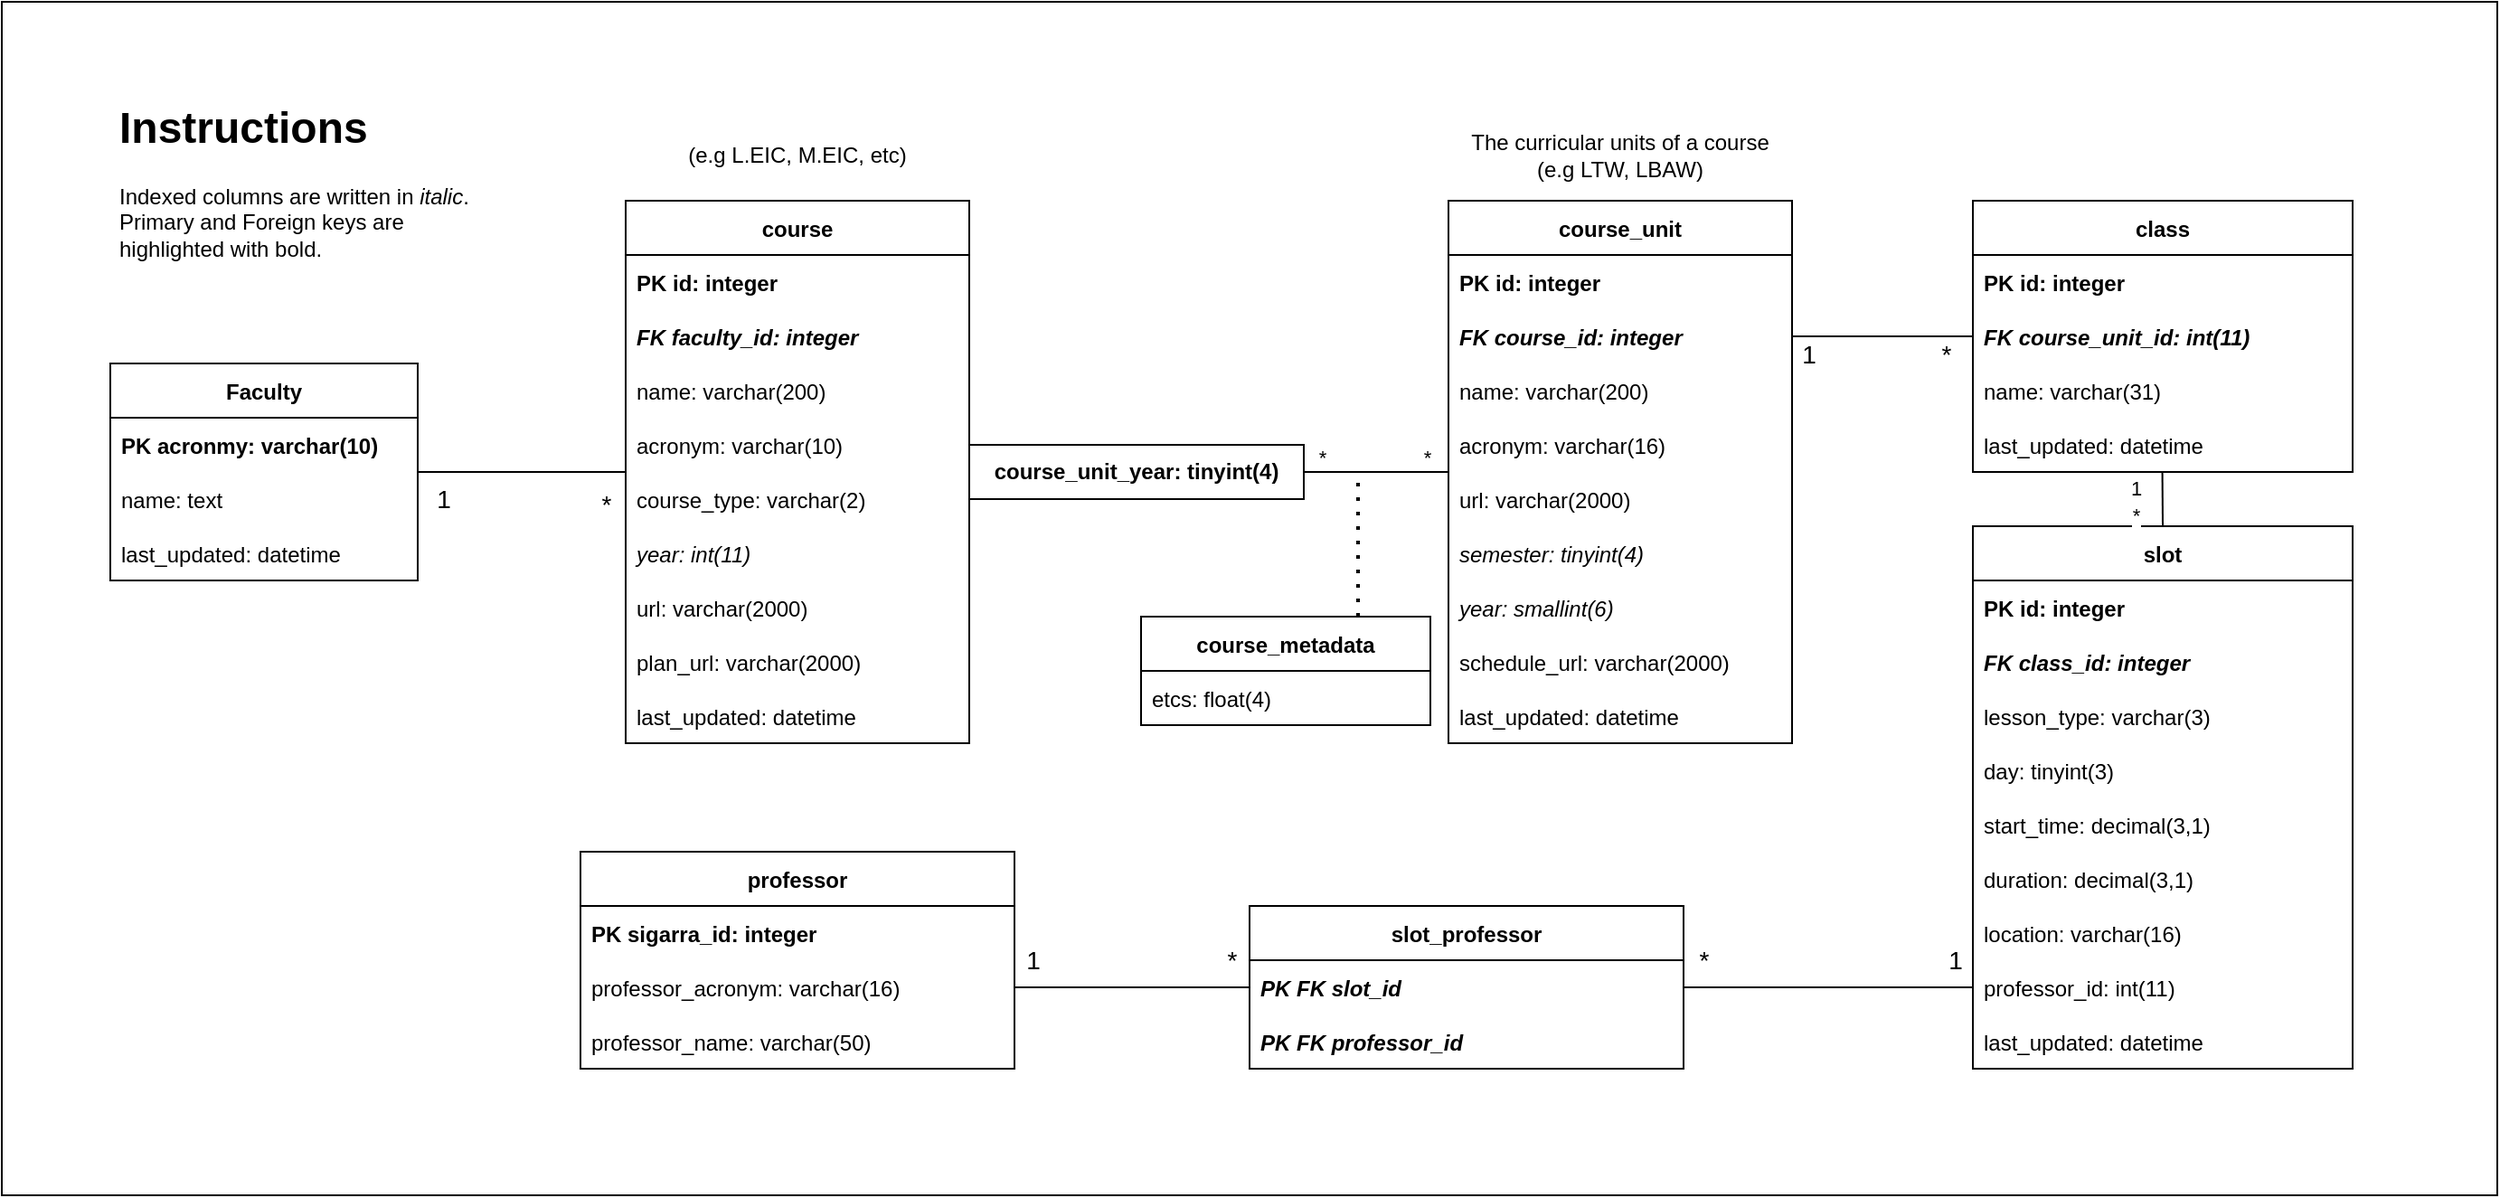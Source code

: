 <mxfile version="24.0.4" type="device">
  <diagram id="CuWUCVB4PWwjptIz1WBI" name="Page-1">
    <mxGraphModel dx="3346" dy="1058" grid="1" gridSize="10" guides="1" tooltips="1" connect="1" arrows="1" fold="1" page="1" pageScale="1" pageWidth="850" pageHeight="1100" math="0" shadow="0">
      <root>
        <mxCell id="0" />
        <mxCell id="1" parent="0" />
        <mxCell id="jvgdp-IdI4c9QdmaqNHU-98" value="" style="rounded=0;whiteSpace=wrap;html=1;" vertex="1" parent="1">
          <mxGeometry x="-230" y="60" width="1380" height="660" as="geometry" />
        </mxCell>
        <mxCell id="2" value="course_unit" style="swimlane;fontStyle=1;childLayout=stackLayout;horizontal=1;startSize=30;horizontalStack=0;resizeParent=1;resizeParentMax=0;resizeLast=0;collapsible=1;marginBottom=0;" parent="1" vertex="1">
          <mxGeometry x="570" y="170" width="190" height="300" as="geometry" />
        </mxCell>
        <mxCell id="3" value="PK id: integer" style="text;strokeColor=none;fillColor=none;align=left;verticalAlign=middle;spacingLeft=4;spacingRight=4;overflow=hidden;points=[[0,0.5],[1,0.5]];portConstraint=eastwest;rotatable=0;fontStyle=1" parent="2" vertex="1">
          <mxGeometry y="30" width="190" height="30" as="geometry" />
        </mxCell>
        <mxCell id="5" value="FK course_id: integer" style="text;strokeColor=none;fillColor=none;align=left;verticalAlign=middle;spacingLeft=4;spacingRight=4;overflow=hidden;points=[[0,0.5],[1,0.5]];portConstraint=eastwest;rotatable=0;fontStyle=3" parent="2" vertex="1">
          <mxGeometry y="60" width="190" height="30" as="geometry" />
        </mxCell>
        <mxCell id="8" value="name: varchar(200)" style="text;strokeColor=none;fillColor=none;align=left;verticalAlign=middle;spacingLeft=4;spacingRight=4;overflow=hidden;points=[[0,0.5],[1,0.5]];portConstraint=eastwest;rotatable=0;" parent="2" vertex="1">
          <mxGeometry y="90" width="190" height="30" as="geometry" />
        </mxCell>
        <mxCell id="9" value="acronym: varchar(16)" style="text;strokeColor=none;fillColor=none;align=left;verticalAlign=middle;spacingLeft=4;spacingRight=4;overflow=hidden;points=[[0,0.5],[1,0.5]];portConstraint=eastwest;rotatable=0;" parent="2" vertex="1">
          <mxGeometry y="120" width="190" height="30" as="geometry" />
        </mxCell>
        <mxCell id="10" value="url: varchar(2000)" style="text;strokeColor=none;fillColor=none;align=left;verticalAlign=middle;spacingLeft=4;spacingRight=4;overflow=hidden;points=[[0,0.5],[1,0.5]];portConstraint=eastwest;rotatable=0;" parent="2" vertex="1">
          <mxGeometry y="150" width="190" height="30" as="geometry" />
        </mxCell>
        <mxCell id="12" value="semester: tinyint(4)" style="text;strokeColor=none;fillColor=none;align=left;verticalAlign=middle;spacingLeft=4;spacingRight=4;overflow=hidden;points=[[0,0.5],[1,0.5]];portConstraint=eastwest;rotatable=0;fontStyle=2" parent="2" vertex="1">
          <mxGeometry y="180" width="190" height="30" as="geometry" />
        </mxCell>
        <mxCell id="13" value="year: smallint(6)" style="text;strokeColor=none;fillColor=none;align=left;verticalAlign=middle;spacingLeft=4;spacingRight=4;overflow=hidden;points=[[0,0.5],[1,0.5]];portConstraint=eastwest;rotatable=0;fontStyle=2" parent="2" vertex="1">
          <mxGeometry y="210" width="190" height="30" as="geometry" />
        </mxCell>
        <mxCell id="14" value="schedule_url: varchar(2000)" style="text;strokeColor=none;fillColor=none;align=left;verticalAlign=middle;spacingLeft=4;spacingRight=4;overflow=hidden;points=[[0,0.5],[1,0.5]];portConstraint=eastwest;rotatable=0;" parent="2" vertex="1">
          <mxGeometry y="240" width="190" height="30" as="geometry" />
        </mxCell>
        <mxCell id="15" value="last_updated: datetime" style="text;strokeColor=none;fillColor=none;align=left;verticalAlign=middle;spacingLeft=4;spacingRight=4;overflow=hidden;points=[[0,0.5],[1,0.5]];portConstraint=eastwest;rotatable=0;" parent="2" vertex="1">
          <mxGeometry y="270" width="190" height="30" as="geometry" />
        </mxCell>
        <mxCell id="7" value="The curricular units of a course (e.g LTW, LBAW)" style="text;html=1;strokeColor=none;fillColor=none;align=center;verticalAlign=middle;whiteSpace=wrap;rounded=0;" parent="1" vertex="1">
          <mxGeometry x="580" y="130" width="170" height="30" as="geometry" />
        </mxCell>
        <mxCell id="16" value="&lt;h1&gt;Instructions&lt;/h1&gt;&lt;p&gt;Indexed columns are written in &lt;i&gt;italic&lt;/i&gt;. Primary and Foreign keys are highlighted with bold.&amp;nbsp;&lt;span&gt;&amp;nbsp;&lt;/span&gt;&lt;/p&gt;" style="text;html=1;strokeColor=none;fillColor=none;spacing=5;spacingTop=-20;whiteSpace=wrap;overflow=hidden;rounded=0;" parent="1" vertex="1">
          <mxGeometry x="-170" y="110" width="210" height="110" as="geometry" />
        </mxCell>
        <mxCell id="29" style="edgeStyle=none;html=1;endArrow=none;endFill=0;entryX=1;entryY=0.5;entryDx=0;entryDy=0;" parent="1" source="17" target="5" edge="1">
          <mxGeometry relative="1" as="geometry" />
        </mxCell>
        <mxCell id="30" value="&lt;font style=&quot;font-size: 14px&quot;&gt;1&lt;/font&gt;" style="edgeLabel;html=1;align=center;verticalAlign=middle;resizable=0;points=[];" parent="29" vertex="1" connectable="0">
          <mxGeometry x="0.861" y="3" relative="1" as="geometry">
            <mxPoint x="2" y="7" as="offset" />
          </mxGeometry>
        </mxCell>
        <mxCell id="31" value="&lt;font style=&quot;font-size: 14px&quot;&gt;*&lt;/font&gt;" style="edgeLabel;html=1;align=center;verticalAlign=middle;resizable=0;points=[];" parent="29" vertex="1" connectable="0">
          <mxGeometry x="-0.73" relative="1" as="geometry">
            <mxPoint x="-2" y="10" as="offset" />
          </mxGeometry>
        </mxCell>
        <mxCell id="17" value="class" style="swimlane;fontStyle=1;childLayout=stackLayout;horizontal=1;startSize=30;horizontalStack=0;resizeParent=1;resizeParentMax=0;resizeLast=0;collapsible=1;marginBottom=0;" parent="1" vertex="1">
          <mxGeometry x="860" y="170" width="210" height="150" as="geometry" />
        </mxCell>
        <mxCell id="18" value="PK id: integer" style="text;strokeColor=none;fillColor=none;align=left;verticalAlign=middle;spacingLeft=4;spacingRight=4;overflow=hidden;points=[[0,0.5],[1,0.5]];portConstraint=eastwest;rotatable=0;fontStyle=1" parent="17" vertex="1">
          <mxGeometry y="30" width="210" height="30" as="geometry" />
        </mxCell>
        <mxCell id="20" value="FK course_unit_id: int(11)" style="text;strokeColor=none;fillColor=none;align=left;verticalAlign=middle;spacingLeft=4;spacingRight=4;overflow=hidden;points=[[0,0.5],[1,0.5]];portConstraint=eastwest;rotatable=0;fontStyle=3" parent="17" vertex="1">
          <mxGeometry y="60" width="210" height="30" as="geometry" />
        </mxCell>
        <mxCell id="81" value="name: varchar(31)" style="text;strokeColor=none;fillColor=none;align=left;verticalAlign=middle;spacingLeft=4;spacingRight=4;overflow=hidden;points=[[0,0.5],[1,0.5]];portConstraint=eastwest;rotatable=0;fontStyle=0" parent="17" vertex="1">
          <mxGeometry y="90" width="210" height="30" as="geometry" />
        </mxCell>
        <mxCell id="26" value="last_updated: datetime" style="text;strokeColor=none;fillColor=none;align=left;verticalAlign=middle;spacingLeft=4;spacingRight=4;overflow=hidden;points=[[0,0.5],[1,0.5]];portConstraint=eastwest;rotatable=0;" parent="17" vertex="1">
          <mxGeometry y="120" width="210" height="30" as="geometry" />
        </mxCell>
        <mxCell id="32" value="course" style="swimlane;fontStyle=1;childLayout=stackLayout;horizontal=1;startSize=30;horizontalStack=0;resizeParent=1;resizeParentMax=0;resizeLast=0;collapsible=1;marginBottom=0;" parent="1" vertex="1">
          <mxGeometry x="115" y="170" width="190" height="300" as="geometry" />
        </mxCell>
        <mxCell id="33" value="PK id: integer" style="text;strokeColor=none;fillColor=none;align=left;verticalAlign=middle;spacingLeft=4;spacingRight=4;overflow=hidden;points=[[0,0.5],[1,0.5]];portConstraint=eastwest;rotatable=0;fontStyle=1" parent="32" vertex="1">
          <mxGeometry y="30" width="190" height="30" as="geometry" />
        </mxCell>
        <mxCell id="35" value="FK faculty_id: integer" style="text;strokeColor=none;fillColor=none;align=left;verticalAlign=middle;spacingLeft=4;spacingRight=4;overflow=hidden;points=[[0,0.5],[1,0.5]];portConstraint=eastwest;rotatable=0;fontStyle=3" parent="32" vertex="1">
          <mxGeometry y="60" width="190" height="30" as="geometry" />
        </mxCell>
        <mxCell id="36" value="name: varchar(200)" style="text;strokeColor=none;fillColor=none;align=left;verticalAlign=middle;spacingLeft=4;spacingRight=4;overflow=hidden;points=[[0,0.5],[1,0.5]];portConstraint=eastwest;rotatable=0;fontStyle=0" parent="32" vertex="1">
          <mxGeometry y="90" width="190" height="30" as="geometry" />
        </mxCell>
        <mxCell id="37" value="acronym: varchar(10)" style="text;strokeColor=none;fillColor=none;align=left;verticalAlign=middle;spacingLeft=4;spacingRight=4;overflow=hidden;points=[[0,0.5],[1,0.5]];portConstraint=eastwest;rotatable=0;fontStyle=0" parent="32" vertex="1">
          <mxGeometry y="120" width="190" height="30" as="geometry" />
        </mxCell>
        <mxCell id="38" value="course_type: varchar(2)" style="text;strokeColor=none;fillColor=none;align=left;verticalAlign=middle;spacingLeft=4;spacingRight=4;overflow=hidden;points=[[0,0.5],[1,0.5]];portConstraint=eastwest;rotatable=0;fontStyle=0" parent="32" vertex="1">
          <mxGeometry y="150" width="190" height="30" as="geometry" />
        </mxCell>
        <mxCell id="39" value="year: int(11)" style="text;strokeColor=none;fillColor=none;align=left;verticalAlign=middle;spacingLeft=4;spacingRight=4;overflow=hidden;points=[[0,0.5],[1,0.5]];portConstraint=eastwest;rotatable=0;fontStyle=2" parent="32" vertex="1">
          <mxGeometry y="180" width="190" height="30" as="geometry" />
        </mxCell>
        <mxCell id="40" value="url: varchar(2000)" style="text;strokeColor=none;fillColor=none;align=left;verticalAlign=middle;spacingLeft=4;spacingRight=4;overflow=hidden;points=[[0,0.5],[1,0.5]];portConstraint=eastwest;rotatable=0;fontStyle=0" parent="32" vertex="1">
          <mxGeometry y="210" width="190" height="30" as="geometry" />
        </mxCell>
        <mxCell id="41" value="plan_url: varchar(2000)" style="text;strokeColor=none;fillColor=none;align=left;verticalAlign=middle;spacingLeft=4;spacingRight=4;overflow=hidden;points=[[0,0.5],[1,0.5]];portConstraint=eastwest;rotatable=0;fontStyle=0" parent="32" vertex="1">
          <mxGeometry y="240" width="190" height="30" as="geometry" />
        </mxCell>
        <mxCell id="42" value="last_updated: datetime" style="text;strokeColor=none;fillColor=none;align=left;verticalAlign=middle;spacingLeft=4;spacingRight=4;overflow=hidden;points=[[0,0.5],[1,0.5]];portConstraint=eastwest;rotatable=0;fontStyle=0" parent="32" vertex="1">
          <mxGeometry y="270" width="190" height="30" as="geometry" />
        </mxCell>
        <mxCell id="49" value="(e.g L.EIC, M.EIC, etc)" style="text;html=1;strokeColor=none;fillColor=none;align=center;verticalAlign=middle;whiteSpace=wrap;rounded=0;" parent="1" vertex="1">
          <mxGeometry x="125.0" y="130" width="170" height="30" as="geometry" />
        </mxCell>
        <mxCell id="61" style="edgeStyle=none;html=1;endArrow=none;endFill=0;" parent="1" source="50" target="32" edge="1">
          <mxGeometry relative="1" as="geometry" />
        </mxCell>
        <mxCell id="63" value="1" style="edgeLabel;html=1;align=center;verticalAlign=middle;resizable=0;points=[];fontSize=14;" parent="61" vertex="1" connectable="0">
          <mxGeometry x="-0.4" y="-5" relative="1" as="geometry">
            <mxPoint x="-21" y="10" as="offset" />
          </mxGeometry>
        </mxCell>
        <mxCell id="50" value="Faculty" style="swimlane;fontStyle=1;childLayout=stackLayout;horizontal=1;startSize=30;horizontalStack=0;resizeParent=1;resizeParentMax=0;resizeLast=0;collapsible=1;marginBottom=0;" parent="1" vertex="1">
          <mxGeometry x="-170" y="260" width="170" height="120" as="geometry" />
        </mxCell>
        <mxCell id="52" value="PK acronmy: varchar(10)" style="text;strokeColor=none;fillColor=none;align=left;verticalAlign=middle;spacingLeft=4;spacingRight=4;overflow=hidden;points=[[0,0.5],[1,0.5]];portConstraint=eastwest;rotatable=0;fontStyle=1" parent="50" vertex="1">
          <mxGeometry y="30" width="170" height="30" as="geometry" />
        </mxCell>
        <mxCell id="53" value="name: text" style="text;strokeColor=none;fillColor=none;align=left;verticalAlign=middle;spacingLeft=4;spacingRight=4;overflow=hidden;points=[[0,0.5],[1,0.5]];portConstraint=eastwest;rotatable=0;fontStyle=0" parent="50" vertex="1">
          <mxGeometry y="60" width="170" height="30" as="geometry" />
        </mxCell>
        <mxCell id="54" value="last_updated: datetime" style="text;strokeColor=none;fillColor=none;align=left;verticalAlign=middle;spacingLeft=4;spacingRight=4;overflow=hidden;points=[[0,0.5],[1,0.5]];portConstraint=eastwest;rotatable=0;fontStyle=0" parent="50" vertex="1">
          <mxGeometry y="90" width="170" height="30" as="geometry" />
        </mxCell>
        <mxCell id="64" value="*" style="edgeLabel;html=1;align=center;verticalAlign=middle;resizable=0;points=[];fontSize=14;" parent="1" vertex="1" connectable="0">
          <mxGeometry x="150" y="340" as="geometry">
            <mxPoint x="-46" y="-2" as="offset" />
          </mxGeometry>
        </mxCell>
        <mxCell id="65" value="professor" style="swimlane;fontStyle=1;childLayout=stackLayout;horizontal=1;startSize=30;horizontalStack=0;resizeParent=1;resizeParentMax=0;resizeLast=0;collapsible=1;marginBottom=0;" parent="1" vertex="1">
          <mxGeometry x="90" y="530" width="240" height="120" as="geometry" />
        </mxCell>
        <mxCell id="82" value="PK sigarra_id: integer" style="text;strokeColor=none;fillColor=none;align=left;verticalAlign=middle;spacingLeft=4;spacingRight=4;overflow=hidden;points=[[0,0.5],[1,0.5]];portConstraint=eastwest;rotatable=0;fontStyle=1" parent="65" vertex="1">
          <mxGeometry y="30" width="240" height="30" as="geometry" />
        </mxCell>
        <mxCell id="66" value="professor_acronym: varchar(16)" style="text;strokeColor=none;fillColor=none;align=left;verticalAlign=middle;spacingLeft=4;spacingRight=4;overflow=hidden;points=[[0,0.5],[1,0.5]];portConstraint=eastwest;rotatable=0;fontStyle=0" parent="65" vertex="1">
          <mxGeometry y="60" width="240" height="30" as="geometry" />
        </mxCell>
        <mxCell id="67" value="professor_name: varchar(50)" style="text;strokeColor=none;fillColor=none;align=left;verticalAlign=middle;spacingLeft=4;spacingRight=4;overflow=hidden;points=[[0,0.5],[1,0.5]];portConstraint=eastwest;rotatable=0;fontStyle=0" parent="65" vertex="1">
          <mxGeometry y="90" width="240" height="30" as="geometry" />
        </mxCell>
        <mxCell id="69" value="slot_professor" style="swimlane;fontStyle=1;childLayout=stackLayout;horizontal=1;startSize=30;horizontalStack=0;resizeParent=1;resizeParentMax=0;resizeLast=0;collapsible=1;marginBottom=0;" parent="1" vertex="1">
          <mxGeometry x="460" y="560" width="240" height="90" as="geometry" />
        </mxCell>
        <mxCell id="70" value="PK FK slot_id" style="text;strokeColor=none;fillColor=none;align=left;verticalAlign=middle;spacingLeft=4;spacingRight=4;overflow=hidden;points=[[0,0.5],[1,0.5]];portConstraint=eastwest;rotatable=0;fontStyle=3" parent="69" vertex="1">
          <mxGeometry y="30" width="240" height="30" as="geometry" />
        </mxCell>
        <mxCell id="71" value="PK FK professor_id" style="text;strokeColor=none;fillColor=none;align=left;verticalAlign=middle;spacingLeft=4;spacingRight=4;overflow=hidden;points=[[0,0.5],[1,0.5]];portConstraint=eastwest;rotatable=0;fontStyle=3" parent="69" vertex="1">
          <mxGeometry y="60" width="240" height="30" as="geometry" />
        </mxCell>
        <mxCell id="73" value="" style="endArrow=none;html=1;exitX=1;exitY=0.5;exitDx=0;exitDy=0;entryX=0;entryY=0.5;entryDx=0;entryDy=0;" parent="1" source="70" target="tVgCYNmsNeUe7tLCSq33-85" edge="1">
          <mxGeometry width="50" height="50" relative="1" as="geometry">
            <mxPoint x="560" y="640" as="sourcePoint" />
            <mxPoint x="740" y="600" as="targetPoint" />
          </mxGeometry>
        </mxCell>
        <mxCell id="77" value="&lt;span style=&quot;font-size: 14px;&quot;&gt;*&lt;/span&gt;" style="edgeLabel;html=1;align=center;verticalAlign=middle;resizable=0;points=[];" parent="73" vertex="1" connectable="0">
          <mxGeometry x="-0.57" y="-1" relative="1" as="geometry">
            <mxPoint x="-24" y="-16" as="offset" />
          </mxGeometry>
        </mxCell>
        <mxCell id="78" value="&lt;font style=&quot;font-size: 14px;&quot;&gt;1&lt;/font&gt;" style="edgeLabel;html=1;align=center;verticalAlign=middle;resizable=0;points=[];" parent="73" vertex="1" connectable="0">
          <mxGeometry x="0.647" relative="1" as="geometry">
            <mxPoint x="18" y="-15" as="offset" />
          </mxGeometry>
        </mxCell>
        <mxCell id="74" value="" style="endArrow=none;html=1;exitX=0;exitY=0.5;exitDx=0;exitDy=0;entryX=1;entryY=0.5;entryDx=0;entryDy=0;" parent="1" source="70" target="66" edge="1">
          <mxGeometry width="50" height="50" relative="1" as="geometry">
            <mxPoint x="415" y="640" as="sourcePoint" />
            <mxPoint x="970" y="510" as="targetPoint" />
          </mxGeometry>
        </mxCell>
        <mxCell id="75" value="&lt;span style=&quot;font-size: 14px;&quot;&gt;*&lt;/span&gt;" style="edgeLabel;html=1;align=center;verticalAlign=middle;resizable=0;points=[];" parent="74" vertex="1" connectable="0">
          <mxGeometry x="-0.787" y="-3" relative="1" as="geometry">
            <mxPoint x="4" y="-12" as="offset" />
          </mxGeometry>
        </mxCell>
        <mxCell id="76" value="&lt;font style=&quot;font-size: 14px;&quot;&gt;1&lt;/font&gt;" style="edgeLabel;html=1;align=center;verticalAlign=middle;resizable=0;points=[];" parent="74" vertex="1" connectable="0">
          <mxGeometry x="0.829" y="-4" relative="1" as="geometry">
            <mxPoint x="-1" y="-11" as="offset" />
          </mxGeometry>
        </mxCell>
        <mxCell id="tVgCYNmsNeUe7tLCSq33-82" value="slot" style="swimlane;fontStyle=1;childLayout=stackLayout;horizontal=1;startSize=30;horizontalStack=0;resizeParent=1;resizeParentMax=0;resizeLast=0;collapsible=1;marginBottom=0;" parent="1" vertex="1">
          <mxGeometry x="860" y="350" width="210" height="300" as="geometry" />
        </mxCell>
        <mxCell id="tVgCYNmsNeUe7tLCSq33-83" value="PK id: integer" style="text;strokeColor=none;fillColor=none;align=left;verticalAlign=middle;spacingLeft=4;spacingRight=4;overflow=hidden;points=[[0,0.5],[1,0.5]];portConstraint=eastwest;rotatable=0;fontStyle=1" parent="tVgCYNmsNeUe7tLCSq33-82" vertex="1">
          <mxGeometry y="30" width="210" height="30" as="geometry" />
        </mxCell>
        <mxCell id="tVgCYNmsNeUe7tLCSq33-84" value="FK class_id: integer" style="text;strokeColor=none;fillColor=none;align=left;verticalAlign=middle;spacingLeft=4;spacingRight=4;overflow=hidden;points=[[0,0.5],[1,0.5]];portConstraint=eastwest;rotatable=0;fontStyle=3" parent="tVgCYNmsNeUe7tLCSq33-82" vertex="1">
          <mxGeometry y="60" width="210" height="30" as="geometry" />
        </mxCell>
        <mxCell id="tVgCYNmsNeUe7tLCSq33-90" value="lesson_type: varchar(3)" style="text;strokeColor=none;fillColor=none;align=left;verticalAlign=middle;spacingLeft=4;spacingRight=4;overflow=hidden;points=[[0,0.5],[1,0.5]];portConstraint=eastwest;rotatable=0;" parent="tVgCYNmsNeUe7tLCSq33-82" vertex="1">
          <mxGeometry y="90" width="210" height="30" as="geometry" />
        </mxCell>
        <mxCell id="tVgCYNmsNeUe7tLCSq33-86" value="day: tinyint(3)" style="text;strokeColor=none;fillColor=none;align=left;verticalAlign=middle;spacingLeft=4;spacingRight=4;overflow=hidden;points=[[0,0.5],[1,0.5]];portConstraint=eastwest;rotatable=0;" parent="tVgCYNmsNeUe7tLCSq33-82" vertex="1">
          <mxGeometry y="120" width="210" height="30" as="geometry" />
        </mxCell>
        <mxCell id="tVgCYNmsNeUe7tLCSq33-88" value="start_time: decimal(3,1)" style="text;strokeColor=none;fillColor=none;align=left;verticalAlign=middle;spacingLeft=4;spacingRight=4;overflow=hidden;points=[[0,0.5],[1,0.5]];portConstraint=eastwest;rotatable=0;" parent="tVgCYNmsNeUe7tLCSq33-82" vertex="1">
          <mxGeometry y="150" width="210" height="30" as="geometry" />
        </mxCell>
        <mxCell id="tVgCYNmsNeUe7tLCSq33-87" value="duration: decimal(3,1)" style="text;strokeColor=none;fillColor=none;align=left;verticalAlign=middle;spacingLeft=4;spacingRight=4;overflow=hidden;points=[[0,0.5],[1,0.5]];portConstraint=eastwest;rotatable=0;" parent="tVgCYNmsNeUe7tLCSq33-82" vertex="1">
          <mxGeometry y="180" width="210" height="30" as="geometry" />
        </mxCell>
        <mxCell id="tVgCYNmsNeUe7tLCSq33-89" value="location: varchar(16)" style="text;strokeColor=none;fillColor=none;align=left;verticalAlign=middle;spacingLeft=4;spacingRight=4;overflow=hidden;points=[[0,0.5],[1,0.5]];portConstraint=eastwest;rotatable=0;" parent="tVgCYNmsNeUe7tLCSq33-82" vertex="1">
          <mxGeometry y="210" width="210" height="30" as="geometry" />
        </mxCell>
        <mxCell id="tVgCYNmsNeUe7tLCSq33-85" value="professor_id: int(11)" style="text;strokeColor=none;fillColor=none;align=left;verticalAlign=middle;spacingLeft=4;spacingRight=4;overflow=hidden;points=[[0,0.5],[1,0.5]];portConstraint=eastwest;rotatable=0;fontStyle=0" parent="tVgCYNmsNeUe7tLCSq33-82" vertex="1">
          <mxGeometry y="240" width="210" height="30" as="geometry" />
        </mxCell>
        <mxCell id="tVgCYNmsNeUe7tLCSq33-92" value="last_updated: datetime" style="text;strokeColor=none;fillColor=none;align=left;verticalAlign=middle;spacingLeft=4;spacingRight=4;overflow=hidden;points=[[0,0.5],[1,0.5]];portConstraint=eastwest;rotatable=0;" parent="tVgCYNmsNeUe7tLCSq33-82" vertex="1">
          <mxGeometry y="270" width="210" height="30" as="geometry" />
        </mxCell>
        <mxCell id="tVgCYNmsNeUe7tLCSq33-98" value="" style="endArrow=none;html=1;rounded=0;entryX=0.499;entryY=1.001;entryDx=0;entryDy=0;entryPerimeter=0;exitX=0.5;exitY=0;exitDx=0;exitDy=0;" parent="1" source="tVgCYNmsNeUe7tLCSq33-82" target="26" edge="1">
          <mxGeometry width="50" height="50" relative="1" as="geometry">
            <mxPoint x="540" y="390" as="sourcePoint" />
            <mxPoint x="690" y="340" as="targetPoint" />
          </mxGeometry>
        </mxCell>
        <mxCell id="tVgCYNmsNeUe7tLCSq33-99" value="1" style="edgeLabel;html=1;align=center;verticalAlign=middle;resizable=0;points=[];" parent="tVgCYNmsNeUe7tLCSq33-98" vertex="1" connectable="0">
          <mxGeometry x="0.614" y="2" relative="1" as="geometry">
            <mxPoint x="-13" y="3" as="offset" />
          </mxGeometry>
        </mxCell>
        <mxCell id="tVgCYNmsNeUe7tLCSq33-100" value="*" style="edgeLabel;html=1;align=center;verticalAlign=middle;resizable=0;points=[];" parent="tVgCYNmsNeUe7tLCSq33-98" vertex="1" connectable="0">
          <mxGeometry x="-0.787" relative="1" as="geometry">
            <mxPoint x="-15" y="-3" as="offset" />
          </mxGeometry>
        </mxCell>
        <mxCell id="jvgdp-IdI4c9QdmaqNHU-82" value="course_metadata" style="swimlane;fontStyle=1;childLayout=stackLayout;horizontal=1;startSize=30;horizontalStack=0;resizeParent=1;resizeParentMax=0;resizeLast=0;collapsible=1;marginBottom=0;" vertex="1" parent="1">
          <mxGeometry x="400" y="400" width="160" height="60" as="geometry" />
        </mxCell>
        <mxCell id="jvgdp-IdI4c9QdmaqNHU-86" value="etcs: float(4) " style="text;strokeColor=none;fillColor=none;align=left;verticalAlign=middle;spacingLeft=4;spacingRight=4;overflow=hidden;points=[[0,0.5],[1,0.5]];portConstraint=eastwest;rotatable=0;fontStyle=0" vertex="1" parent="jvgdp-IdI4c9QdmaqNHU-82">
          <mxGeometry y="30" width="160" height="30" as="geometry" />
        </mxCell>
        <mxCell id="jvgdp-IdI4c9QdmaqNHU-87" value="" style="endArrow=none;html=1;rounded=0;entryX=0.001;entryY=0.001;entryDx=0;entryDy=0;exitX=1;exitY=0.5;exitDx=0;exitDy=0;entryPerimeter=0;" edge="1" parent="1" source="jvgdp-IdI4c9QdmaqNHU-92" target="10">
          <mxGeometry width="50" height="50" relative="1" as="geometry">
            <mxPoint x="420" y="340" as="sourcePoint" />
            <mxPoint x="340" y="470" as="targetPoint" />
          </mxGeometry>
        </mxCell>
        <mxCell id="jvgdp-IdI4c9QdmaqNHU-95" value="*" style="edgeLabel;html=1;align=center;verticalAlign=middle;resizable=0;points=[];" vertex="1" connectable="0" parent="jvgdp-IdI4c9QdmaqNHU-87">
          <mxGeometry x="-0.633" relative="1" as="geometry">
            <mxPoint x="-5" y="-8" as="offset" />
          </mxGeometry>
        </mxCell>
        <mxCell id="jvgdp-IdI4c9QdmaqNHU-96" value="*" style="edgeLabel;html=1;align=center;verticalAlign=middle;resizable=0;points=[];" vertex="1" connectable="0" parent="jvgdp-IdI4c9QdmaqNHU-87">
          <mxGeometry x="0.578" relative="1" as="geometry">
            <mxPoint x="4" y="-8" as="offset" />
          </mxGeometry>
        </mxCell>
        <mxCell id="jvgdp-IdI4c9QdmaqNHU-92" value="&lt;span style=&quot;font-weight: 700; text-align: left; text-wrap: nowrap;&quot;&gt;course_unit_year: tinyint(4)&lt;/span&gt;" style="rounded=0;whiteSpace=wrap;html=1;" vertex="1" parent="1">
          <mxGeometry x="305" y="305" width="185" height="30" as="geometry" />
        </mxCell>
        <mxCell id="jvgdp-IdI4c9QdmaqNHU-97" value="" style="endArrow=none;dashed=1;html=1;dashPattern=1 3;strokeWidth=2;rounded=0;exitX=0.75;exitY=0;exitDx=0;exitDy=0;" edge="1" parent="1" source="jvgdp-IdI4c9QdmaqNHU-82">
          <mxGeometry width="50" height="50" relative="1" as="geometry">
            <mxPoint x="440" y="390" as="sourcePoint" />
            <mxPoint x="520" y="320" as="targetPoint" />
          </mxGeometry>
        </mxCell>
      </root>
    </mxGraphModel>
  </diagram>
</mxfile>
